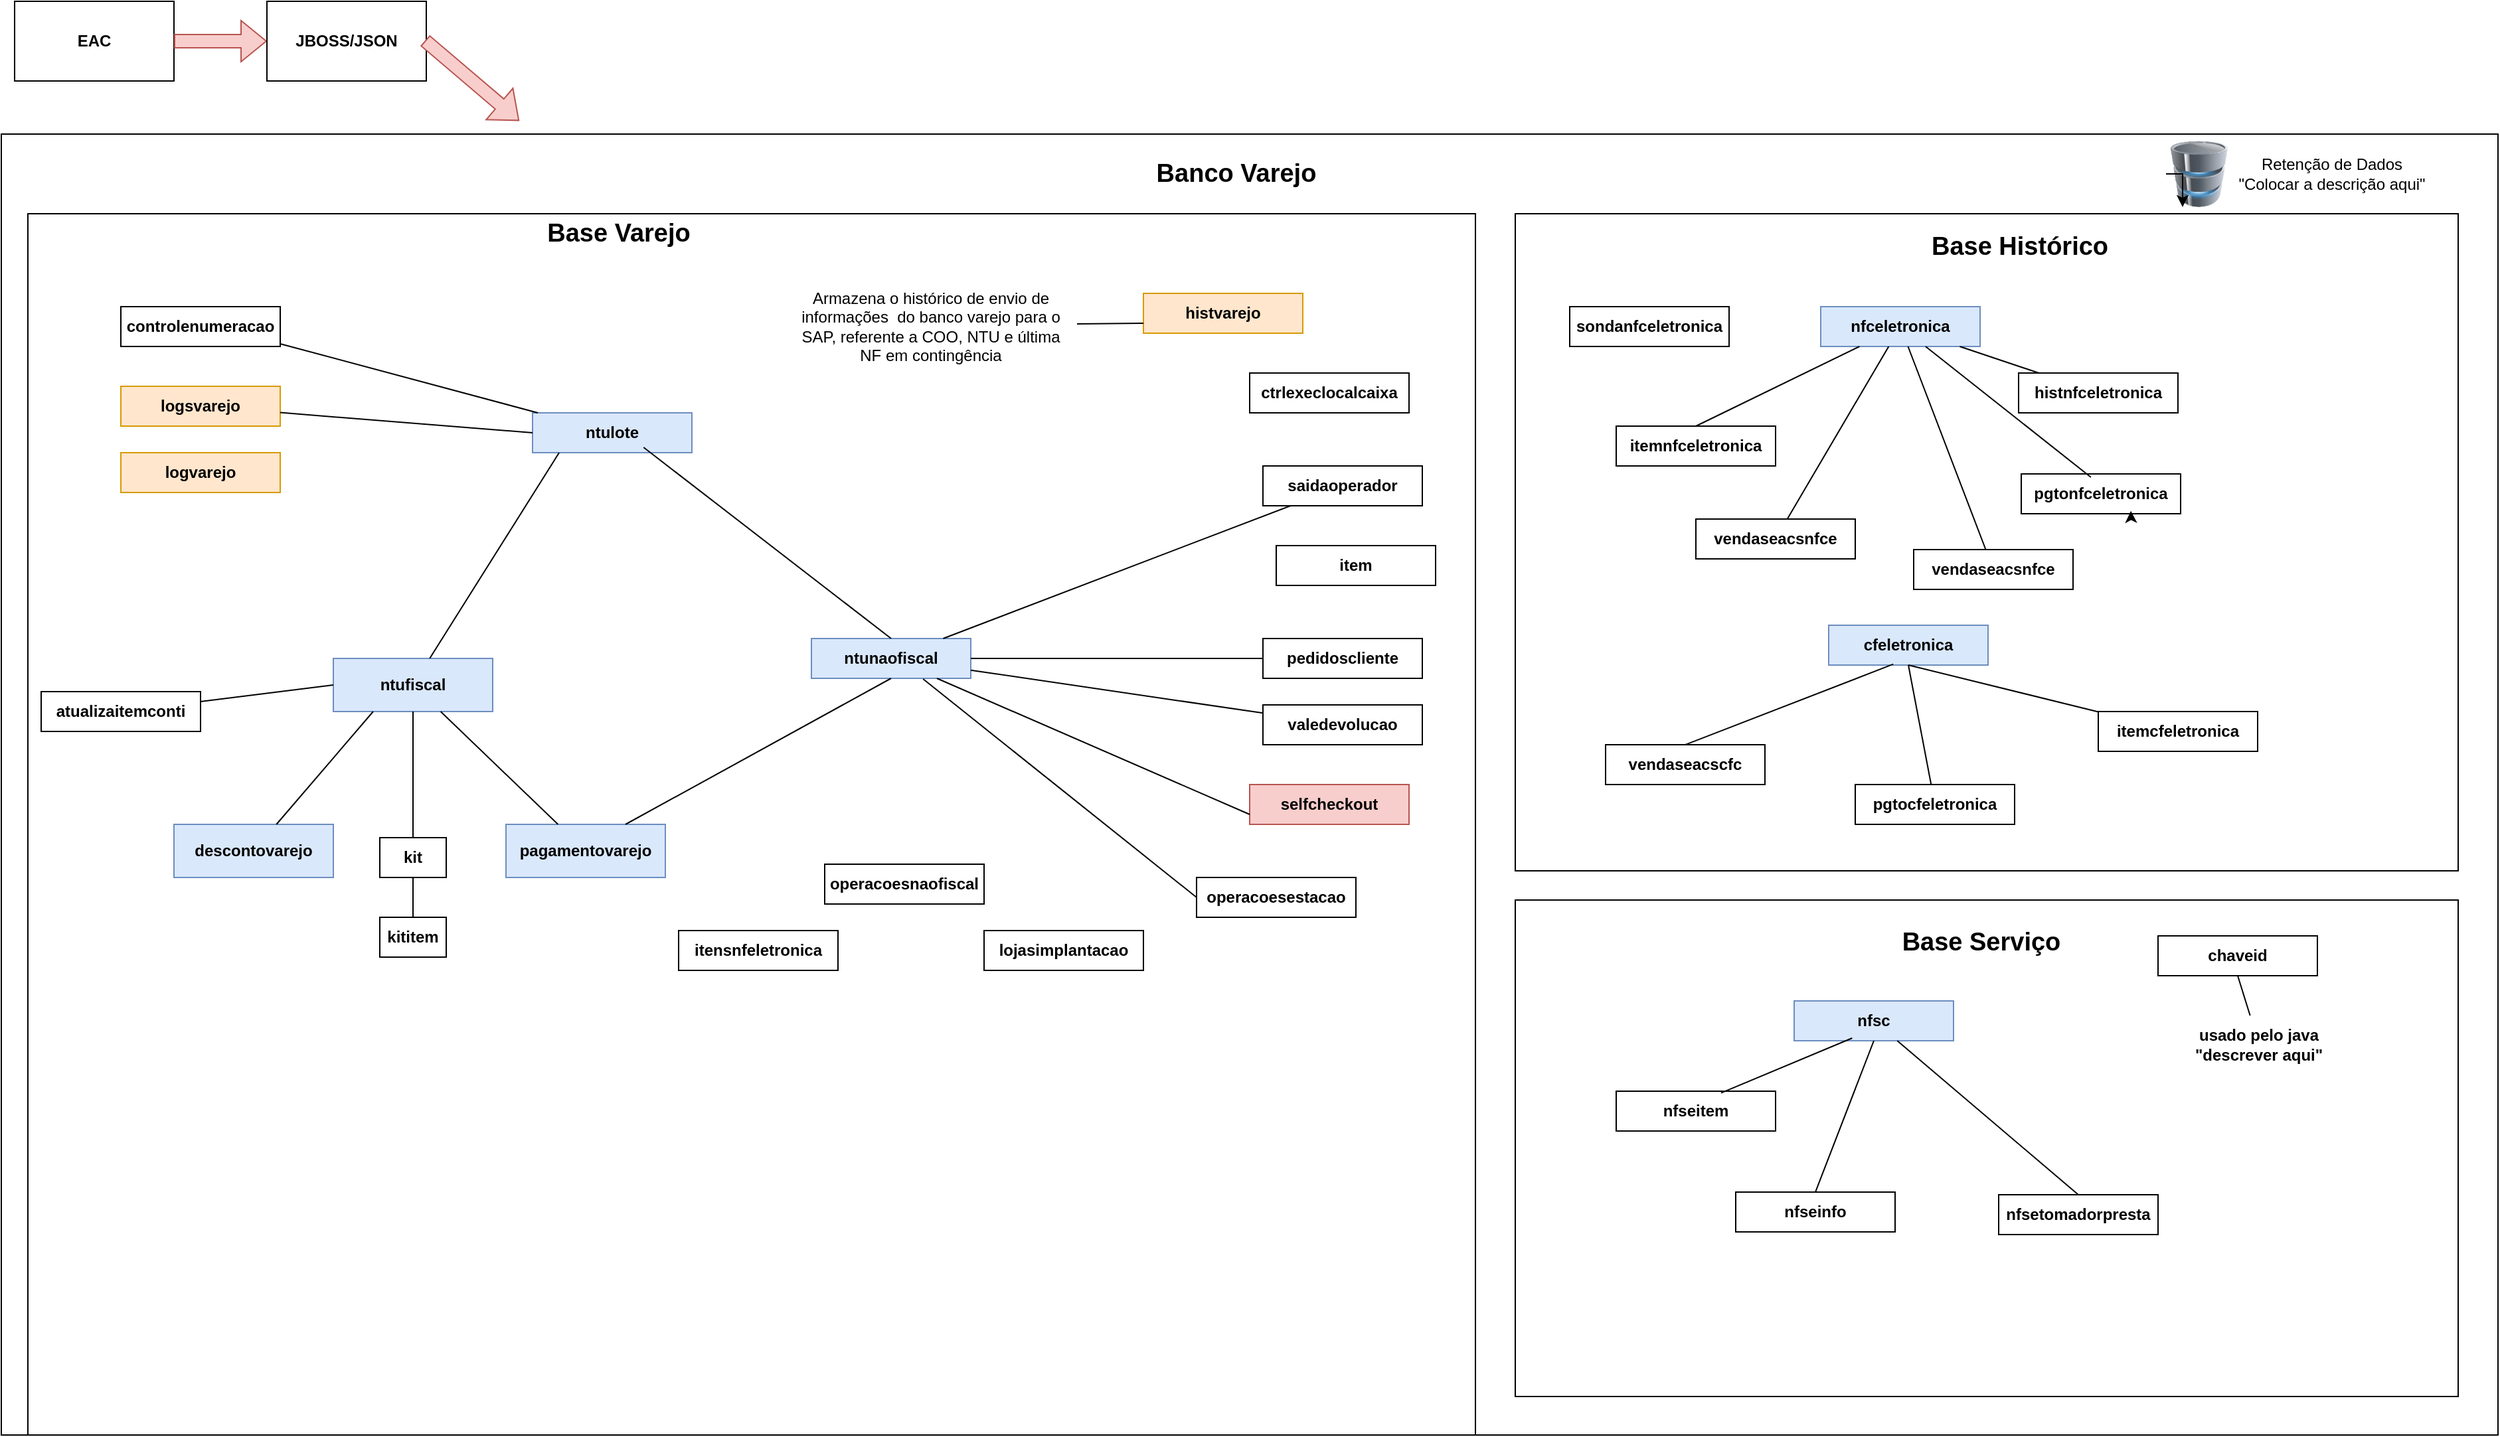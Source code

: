 <mxfile version="24.8.3">
  <diagram name="Página-1" id="FDauyTZt1tEnSKzN2Nx_">
    <mxGraphModel dx="1737" dy="942" grid="0" gridSize="10" guides="1" tooltips="1" connect="1" arrows="1" fold="1" page="1" pageScale="1" pageWidth="827" pageHeight="1169" math="0" shadow="0">
      <root>
        <mxCell id="0" />
        <mxCell id="1" parent="0" />
        <mxCell id="ISaxsZZ3wChS0lHazxAm-6" value="" style="rounded=0;whiteSpace=wrap;html=1;fontSize=18;" vertex="1" parent="1">
          <mxGeometry x="60" y="190" width="1880" height="980" as="geometry" />
        </mxCell>
        <mxCell id="ISaxsZZ3wChS0lHazxAm-1" value="&lt;b&gt;EAC&lt;/b&gt;" style="rounded=0;whiteSpace=wrap;html=1;" vertex="1" parent="1">
          <mxGeometry x="70" y="90" width="120" height="60" as="geometry" />
        </mxCell>
        <mxCell id="ISaxsZZ3wChS0lHazxAm-2" value="" style="shape=flexArrow;endArrow=classic;html=1;rounded=0;fillColor=#f8cecc;strokeColor=#b85450;" edge="1" parent="1">
          <mxGeometry width="50" height="50" relative="1" as="geometry">
            <mxPoint x="190" y="120" as="sourcePoint" />
            <mxPoint x="260" y="120" as="targetPoint" />
          </mxGeometry>
        </mxCell>
        <mxCell id="ISaxsZZ3wChS0lHazxAm-3" value="&lt;b&gt;JBOSS/JSON&lt;/b&gt;" style="rounded=0;whiteSpace=wrap;html=1;" vertex="1" parent="1">
          <mxGeometry x="260" y="90" width="120" height="60" as="geometry" />
        </mxCell>
        <mxCell id="ISaxsZZ3wChS0lHazxAm-4" value="" style="shape=flexArrow;endArrow=classic;html=1;rounded=0;fillColor=#f8cecc;strokeColor=#b85450;" edge="1" parent="1">
          <mxGeometry width="50" height="50" relative="1" as="geometry">
            <mxPoint x="379" y="119.5" as="sourcePoint" />
            <mxPoint x="450" y="180" as="targetPoint" />
          </mxGeometry>
        </mxCell>
        <mxCell id="ISaxsZZ3wChS0lHazxAm-5" value="" style="rounded=0;whiteSpace=wrap;html=1;" vertex="1" parent="1">
          <mxGeometry x="80" y="250" width="1090" height="920" as="geometry" />
        </mxCell>
        <mxCell id="ISaxsZZ3wChS0lHazxAm-7" value="&lt;b&gt;Base Varejo&lt;/b&gt;" style="text;html=1;align=center;verticalAlign=middle;whiteSpace=wrap;rounded=0;fontSize=19;" vertex="1" parent="1">
          <mxGeometry x="470" y="250" width="110" height="30" as="geometry" />
        </mxCell>
        <mxCell id="ISaxsZZ3wChS0lHazxAm-8" value="&lt;b&gt;controlenumeracao&lt;/b&gt;" style="rounded=0;whiteSpace=wrap;html=1;" vertex="1" parent="1">
          <mxGeometry x="150" y="320" width="120" height="30" as="geometry" />
        </mxCell>
        <mxCell id="ISaxsZZ3wChS0lHazxAm-9" value="&lt;b&gt;logsvarejo&lt;/b&gt;" style="rounded=0;whiteSpace=wrap;html=1;fillColor=#ffe6cc;strokeColor=#d79b00;" vertex="1" parent="1">
          <mxGeometry x="150" y="380" width="120" height="30" as="geometry" />
        </mxCell>
        <mxCell id="ISaxsZZ3wChS0lHazxAm-10" value="&lt;b&gt;logvarejo&lt;/b&gt;" style="rounded=0;whiteSpace=wrap;html=1;fillColor=#ffe6cc;strokeColor=#d79b00;" vertex="1" parent="1">
          <mxGeometry x="150" y="430" width="120" height="30" as="geometry" />
        </mxCell>
        <mxCell id="ISaxsZZ3wChS0lHazxAm-11" value="&lt;b&gt;ntulote&lt;/b&gt;" style="rounded=0;whiteSpace=wrap;html=1;fillColor=#dae8fc;strokeColor=#6c8ebf;" vertex="1" parent="1">
          <mxGeometry x="460" y="400" width="120" height="30" as="geometry" />
        </mxCell>
        <mxCell id="ISaxsZZ3wChS0lHazxAm-12" value="" style="endArrow=none;html=1;rounded=0;exitX=0;exitY=0.5;exitDx=0;exitDy=0;" edge="1" parent="1" source="ISaxsZZ3wChS0lHazxAm-11" target="ISaxsZZ3wChS0lHazxAm-9">
          <mxGeometry width="50" height="50" relative="1" as="geometry">
            <mxPoint x="520" y="420" as="sourcePoint" />
            <mxPoint x="570" y="370" as="targetPoint" />
          </mxGeometry>
        </mxCell>
        <mxCell id="ISaxsZZ3wChS0lHazxAm-13" value="" style="endArrow=none;html=1;rounded=0;" edge="1" parent="1" source="ISaxsZZ3wChS0lHazxAm-11">
          <mxGeometry width="50" height="50" relative="1" as="geometry">
            <mxPoint x="460" y="340" as="sourcePoint" />
            <mxPoint x="270" y="348" as="targetPoint" />
          </mxGeometry>
        </mxCell>
        <mxCell id="ISaxsZZ3wChS0lHazxAm-14" value="&lt;b&gt;ntufiscal&lt;/b&gt;" style="rounded=0;whiteSpace=wrap;html=1;fillColor=#dae8fc;strokeColor=#6c8ebf;" vertex="1" parent="1">
          <mxGeometry x="310" y="585" width="120" height="40" as="geometry" />
        </mxCell>
        <mxCell id="ISaxsZZ3wChS0lHazxAm-15" value="" style="endArrow=none;html=1;rounded=0;exitX=0.167;exitY=1;exitDx=0;exitDy=0;exitPerimeter=0;" edge="1" parent="1" source="ISaxsZZ3wChS0lHazxAm-11" target="ISaxsZZ3wChS0lHazxAm-14">
          <mxGeometry width="50" height="50" relative="1" as="geometry">
            <mxPoint x="470" y="425" as="sourcePoint" />
            <mxPoint x="280" y="433" as="targetPoint" />
          </mxGeometry>
        </mxCell>
        <mxCell id="ISaxsZZ3wChS0lHazxAm-16" value="&lt;b&gt;atualizaitemconti&lt;/b&gt;" style="rounded=0;whiteSpace=wrap;html=1;" vertex="1" parent="1">
          <mxGeometry x="90" y="610" width="120" height="30" as="geometry" />
        </mxCell>
        <mxCell id="ISaxsZZ3wChS0lHazxAm-18" value="" style="endArrow=none;html=1;rounded=0;exitX=0;exitY=0.5;exitDx=0;exitDy=0;" edge="1" parent="1" source="ISaxsZZ3wChS0lHazxAm-14" target="ISaxsZZ3wChS0lHazxAm-16">
          <mxGeometry width="50" height="50" relative="1" as="geometry">
            <mxPoint x="320" y="600" as="sourcePoint" />
            <mxPoint x="130" y="585" as="targetPoint" />
          </mxGeometry>
        </mxCell>
        <mxCell id="ISaxsZZ3wChS0lHazxAm-19" value="&lt;b&gt;descontovarejo&lt;/b&gt;" style="rounded=0;whiteSpace=wrap;html=1;fillColor=#dae8fc;strokeColor=#6c8ebf;" vertex="1" parent="1">
          <mxGeometry x="190" y="710" width="120" height="40" as="geometry" />
        </mxCell>
        <mxCell id="ISaxsZZ3wChS0lHazxAm-20" value="" style="endArrow=none;html=1;rounded=0;exitX=0.25;exitY=1;exitDx=0;exitDy=0;" edge="1" parent="1" source="ISaxsZZ3wChS0lHazxAm-14" target="ISaxsZZ3wChS0lHazxAm-19">
          <mxGeometry width="50" height="50" relative="1" as="geometry">
            <mxPoint x="320" y="615" as="sourcePoint" />
            <mxPoint x="220" y="628" as="targetPoint" />
          </mxGeometry>
        </mxCell>
        <mxCell id="ISaxsZZ3wChS0lHazxAm-21" value="&lt;b&gt;kit&lt;/b&gt;" style="rounded=0;whiteSpace=wrap;html=1;" vertex="1" parent="1">
          <mxGeometry x="345" y="720" width="50" height="30" as="geometry" />
        </mxCell>
        <mxCell id="ISaxsZZ3wChS0lHazxAm-22" value="" style="endArrow=none;html=1;rounded=0;" edge="1" parent="1" source="ISaxsZZ3wChS0lHazxAm-14" target="ISaxsZZ3wChS0lHazxAm-21">
          <mxGeometry width="50" height="50" relative="1" as="geometry">
            <mxPoint x="350" y="635" as="sourcePoint" />
            <mxPoint x="277" y="720" as="targetPoint" />
          </mxGeometry>
        </mxCell>
        <mxCell id="ISaxsZZ3wChS0lHazxAm-23" value="&lt;b&gt;pagamentovarejo&lt;/b&gt;" style="rounded=0;whiteSpace=wrap;html=1;fillColor=#dae8fc;strokeColor=#6c8ebf;" vertex="1" parent="1">
          <mxGeometry x="440" y="710" width="120" height="40" as="geometry" />
        </mxCell>
        <mxCell id="ISaxsZZ3wChS0lHazxAm-24" value="" style="endArrow=none;html=1;rounded=0;" edge="1" parent="1" source="ISaxsZZ3wChS0lHazxAm-14" target="ISaxsZZ3wChS0lHazxAm-23">
          <mxGeometry width="50" height="50" relative="1" as="geometry">
            <mxPoint x="380" y="635" as="sourcePoint" />
            <mxPoint x="380" y="730" as="targetPoint" />
          </mxGeometry>
        </mxCell>
        <mxCell id="ISaxsZZ3wChS0lHazxAm-26" value="&lt;b&gt;kititem&lt;/b&gt;" style="rounded=0;whiteSpace=wrap;html=1;" vertex="1" parent="1">
          <mxGeometry x="345" y="780" width="50" height="30" as="geometry" />
        </mxCell>
        <mxCell id="ISaxsZZ3wChS0lHazxAm-27" value="" style="endArrow=none;html=1;rounded=0;exitX=0.5;exitY=1;exitDx=0;exitDy=0;" edge="1" parent="1" source="ISaxsZZ3wChS0lHazxAm-21" target="ISaxsZZ3wChS0lHazxAm-26">
          <mxGeometry width="50" height="50" relative="1" as="geometry">
            <mxPoint x="420" y="725" as="sourcePoint" />
            <mxPoint x="508" y="810" as="targetPoint" />
          </mxGeometry>
        </mxCell>
        <mxCell id="ISaxsZZ3wChS0lHazxAm-29" value="&lt;b&gt;ntunaofiscal&lt;/b&gt;" style="rounded=0;whiteSpace=wrap;html=1;fillColor=#dae8fc;strokeColor=#6c8ebf;" vertex="1" parent="1">
          <mxGeometry x="670" y="570" width="120" height="30" as="geometry" />
        </mxCell>
        <mxCell id="ISaxsZZ3wChS0lHazxAm-30" value="" style="endArrow=none;html=1;rounded=0;exitX=0.697;exitY=0.867;exitDx=0;exitDy=0;exitPerimeter=0;entryX=0.5;entryY=0;entryDx=0;entryDy=0;" edge="1" parent="1" source="ISaxsZZ3wChS0lHazxAm-11" target="ISaxsZZ3wChS0lHazxAm-29">
          <mxGeometry width="50" height="50" relative="1" as="geometry">
            <mxPoint x="490" y="440" as="sourcePoint" />
            <mxPoint x="393" y="595" as="targetPoint" />
          </mxGeometry>
        </mxCell>
        <mxCell id="ISaxsZZ3wChS0lHazxAm-31" value="" style="endArrow=none;html=1;rounded=0;exitX=0.5;exitY=1;exitDx=0;exitDy=0;entryX=0.75;entryY=0;entryDx=0;entryDy=0;" edge="1" parent="1" source="ISaxsZZ3wChS0lHazxAm-29" target="ISaxsZZ3wChS0lHazxAm-23">
          <mxGeometry width="50" height="50" relative="1" as="geometry">
            <mxPoint x="401" y="635" as="sourcePoint" />
            <mxPoint x="489" y="720" as="targetPoint" />
          </mxGeometry>
        </mxCell>
        <mxCell id="ISaxsZZ3wChS0lHazxAm-33" value="&lt;b&gt;ctrlexeclocalcaixa&lt;/b&gt;" style="rounded=0;whiteSpace=wrap;html=1;" vertex="1" parent="1">
          <mxGeometry x="1000" y="370" width="120" height="30" as="geometry" />
        </mxCell>
        <mxCell id="ISaxsZZ3wChS0lHazxAm-34" value="&lt;b&gt;saidaoperador&lt;/b&gt;" style="rounded=0;whiteSpace=wrap;html=1;" vertex="1" parent="1">
          <mxGeometry x="1010" y="440" width="120" height="30" as="geometry" />
        </mxCell>
        <mxCell id="ISaxsZZ3wChS0lHazxAm-35" value="" style="endArrow=none;html=1;rounded=0;" edge="1" parent="1" source="ISaxsZZ3wChS0lHazxAm-29" target="ISaxsZZ3wChS0lHazxAm-34">
          <mxGeometry width="50" height="50" relative="1" as="geometry">
            <mxPoint x="554" y="436" as="sourcePoint" />
            <mxPoint x="740" y="580" as="targetPoint" />
          </mxGeometry>
        </mxCell>
        <mxCell id="ISaxsZZ3wChS0lHazxAm-36" value="&lt;b&gt;item&lt;/b&gt;" style="rounded=0;whiteSpace=wrap;html=1;" vertex="1" parent="1">
          <mxGeometry x="1020" y="500" width="120" height="30" as="geometry" />
        </mxCell>
        <mxCell id="ISaxsZZ3wChS0lHazxAm-37" value="&lt;b&gt;pedidoscliente&lt;/b&gt;" style="rounded=0;whiteSpace=wrap;html=1;" vertex="1" parent="1">
          <mxGeometry x="1010" y="570" width="120" height="30" as="geometry" />
        </mxCell>
        <mxCell id="ISaxsZZ3wChS0lHazxAm-38" value="" style="endArrow=none;html=1;rounded=0;" edge="1" parent="1" source="ISaxsZZ3wChS0lHazxAm-29" target="ISaxsZZ3wChS0lHazxAm-37">
          <mxGeometry width="50" height="50" relative="1" as="geometry">
            <mxPoint x="779" y="580" as="sourcePoint" />
            <mxPoint x="1041" y="480" as="targetPoint" />
          </mxGeometry>
        </mxCell>
        <mxCell id="ISaxsZZ3wChS0lHazxAm-39" value="&lt;b&gt;valedevolucao&lt;/b&gt;" style="rounded=0;whiteSpace=wrap;html=1;" vertex="1" parent="1">
          <mxGeometry x="1010" y="620" width="120" height="30" as="geometry" />
        </mxCell>
        <mxCell id="ISaxsZZ3wChS0lHazxAm-40" value="" style="endArrow=none;html=1;rounded=0;" edge="1" parent="1" source="ISaxsZZ3wChS0lHazxAm-29" target="ISaxsZZ3wChS0lHazxAm-39">
          <mxGeometry width="50" height="50" relative="1" as="geometry">
            <mxPoint x="800" y="595" as="sourcePoint" />
            <mxPoint x="1020" y="595" as="targetPoint" />
          </mxGeometry>
        </mxCell>
        <mxCell id="ISaxsZZ3wChS0lHazxAm-41" value="&lt;b&gt;selfcheckout&lt;/b&gt;" style="rounded=0;whiteSpace=wrap;html=1;fillColor=#f8cecc;strokeColor=#b85450;" vertex="1" parent="1">
          <mxGeometry x="1000" y="680" width="120" height="30" as="geometry" />
        </mxCell>
        <mxCell id="ISaxsZZ3wChS0lHazxAm-42" value="" style="endArrow=none;html=1;rounded=0;entryX=0;entryY=0.75;entryDx=0;entryDy=0;" edge="1" parent="1" source="ISaxsZZ3wChS0lHazxAm-29" target="ISaxsZZ3wChS0lHazxAm-41">
          <mxGeometry width="50" height="50" relative="1" as="geometry">
            <mxPoint x="800" y="604" as="sourcePoint" />
            <mxPoint x="1020" y="636" as="targetPoint" />
          </mxGeometry>
        </mxCell>
        <mxCell id="ISaxsZZ3wChS0lHazxAm-43" value="&lt;b&gt;operacoesestacao&lt;/b&gt;" style="rounded=0;whiteSpace=wrap;html=1;" vertex="1" parent="1">
          <mxGeometry x="960" y="750" width="120" height="30" as="geometry" />
        </mxCell>
        <mxCell id="ISaxsZZ3wChS0lHazxAm-44" value="" style="endArrow=none;html=1;rounded=0;entryX=0;entryY=0.5;entryDx=0;entryDy=0;exitX=0.701;exitY=1.016;exitDx=0;exitDy=0;exitPerimeter=0;" edge="1" parent="1" source="ISaxsZZ3wChS0lHazxAm-29" target="ISaxsZZ3wChS0lHazxAm-43">
          <mxGeometry width="50" height="50" relative="1" as="geometry">
            <mxPoint x="774" y="610" as="sourcePoint" />
            <mxPoint x="1010" y="713" as="targetPoint" />
          </mxGeometry>
        </mxCell>
        <mxCell id="ISaxsZZ3wChS0lHazxAm-45" value="&lt;b&gt;operacoesnaofiscal&lt;/b&gt;" style="rounded=0;whiteSpace=wrap;html=1;" vertex="1" parent="1">
          <mxGeometry x="680" y="740" width="120" height="30" as="geometry" />
        </mxCell>
        <mxCell id="ISaxsZZ3wChS0lHazxAm-46" value="&lt;b&gt;itensnfeletronica&lt;/b&gt;" style="rounded=0;whiteSpace=wrap;html=1;" vertex="1" parent="1">
          <mxGeometry x="570" y="790" width="120" height="30" as="geometry" />
        </mxCell>
        <mxCell id="ISaxsZZ3wChS0lHazxAm-47" value="&lt;b&gt;lojasimplantacao&lt;/b&gt;" style="rounded=0;whiteSpace=wrap;html=1;" vertex="1" parent="1">
          <mxGeometry x="800" y="790" width="120" height="30" as="geometry" />
        </mxCell>
        <mxCell id="ISaxsZZ3wChS0lHazxAm-48" value="&lt;b&gt;histvarejo&lt;/b&gt;" style="rounded=0;whiteSpace=wrap;html=1;fillColor=#ffe6cc;strokeColor=#d79b00;" vertex="1" parent="1">
          <mxGeometry x="920" y="310" width="120" height="30" as="geometry" />
        </mxCell>
        <mxCell id="ISaxsZZ3wChS0lHazxAm-49" value="" style="endArrow=none;html=1;rounded=0;entryX=0;entryY=0.75;entryDx=0;entryDy=0;" edge="1" parent="1" target="ISaxsZZ3wChS0lHazxAm-48">
          <mxGeometry width="50" height="50" relative="1" as="geometry">
            <mxPoint x="870" y="333" as="sourcePoint" />
            <mxPoint x="870" y="430" as="targetPoint" />
          </mxGeometry>
        </mxCell>
        <mxCell id="ISaxsZZ3wChS0lHazxAm-50" value="Armazena o histórico de envio de informações&amp;nbsp; do banco varejo para o SAP, referente a COO, NTU e última NF em contingência" style="text;html=1;align=center;verticalAlign=middle;whiteSpace=wrap;rounded=0;" vertex="1" parent="1">
          <mxGeometry x="660" y="295" width="200" height="80" as="geometry" />
        </mxCell>
        <mxCell id="ISaxsZZ3wChS0lHazxAm-51" value="" style="image;html=1;image=img/lib/clip_art/computers/Database_128x128.png" vertex="1" parent="1">
          <mxGeometry x="1690" y="195" width="50" height="50" as="geometry" />
        </mxCell>
        <mxCell id="ISaxsZZ3wChS0lHazxAm-52" value="Retenção de Dados&lt;div&gt;&quot;Colocar a descrição aqui&quot;&lt;/div&gt;" style="text;html=1;align=center;verticalAlign=middle;whiteSpace=wrap;rounded=0;" vertex="1" parent="1">
          <mxGeometry x="1740" y="195" width="150" height="50" as="geometry" />
        </mxCell>
        <mxCell id="ISaxsZZ3wChS0lHazxAm-53" value="" style="rounded=0;whiteSpace=wrap;html=1;" vertex="1" parent="1">
          <mxGeometry x="1200" y="250" width="710" height="495" as="geometry" />
        </mxCell>
        <mxCell id="ISaxsZZ3wChS0lHazxAm-54" value="&lt;b&gt;Banco Varejo&lt;/b&gt;" style="text;html=1;align=center;verticalAlign=middle;whiteSpace=wrap;rounded=0;fontSize=19;" vertex="1" parent="1">
          <mxGeometry x="920" y="205" width="140" height="30" as="geometry" />
        </mxCell>
        <mxCell id="ISaxsZZ3wChS0lHazxAm-56" style="edgeStyle=orthogonalEdgeStyle;rounded=0;orthogonalLoop=1;jettySize=auto;html=1;exitX=0;exitY=0.5;exitDx=0;exitDy=0;entryX=0.25;entryY=1;entryDx=0;entryDy=0;" edge="1" parent="1" source="ISaxsZZ3wChS0lHazxAm-51" target="ISaxsZZ3wChS0lHazxAm-51">
          <mxGeometry relative="1" as="geometry" />
        </mxCell>
        <mxCell id="ISaxsZZ3wChS0lHazxAm-57" value="&lt;b&gt;Base Histórico&lt;/b&gt;" style="text;html=1;align=center;verticalAlign=middle;whiteSpace=wrap;rounded=0;fontSize=19;" vertex="1" parent="1">
          <mxGeometry x="1500" y="260" width="160" height="30" as="geometry" />
        </mxCell>
        <mxCell id="ISaxsZZ3wChS0lHazxAm-58" value="&lt;b&gt;sondanfceletronica&lt;/b&gt;" style="rounded=0;whiteSpace=wrap;html=1;" vertex="1" parent="1">
          <mxGeometry x="1241" y="320" width="120" height="30" as="geometry" />
        </mxCell>
        <mxCell id="ISaxsZZ3wChS0lHazxAm-59" value="&lt;b&gt;nfceletronica&lt;/b&gt;" style="rounded=0;whiteSpace=wrap;html=1;fillColor=#dae8fc;strokeColor=#6c8ebf;" vertex="1" parent="1">
          <mxGeometry x="1430" y="320" width="120" height="30" as="geometry" />
        </mxCell>
        <mxCell id="ISaxsZZ3wChS0lHazxAm-61" value="&lt;b&gt;histnfceletronica&lt;/b&gt;" style="rounded=0;whiteSpace=wrap;html=1;" vertex="1" parent="1">
          <mxGeometry x="1579" y="370" width="120" height="30" as="geometry" />
        </mxCell>
        <mxCell id="ISaxsZZ3wChS0lHazxAm-62" value="&lt;b&gt;itemnfceletronica&lt;/b&gt;" style="rounded=0;whiteSpace=wrap;html=1;" vertex="1" parent="1">
          <mxGeometry x="1276" y="410" width="120" height="30" as="geometry" />
        </mxCell>
        <mxCell id="ISaxsZZ3wChS0lHazxAm-63" value="" style="endArrow=none;html=1;rounded=0;exitX=0.5;exitY=0;exitDx=0;exitDy=0;" edge="1" parent="1" source="ISaxsZZ3wChS0lHazxAm-62" target="ISaxsZZ3wChS0lHazxAm-59">
          <mxGeometry width="50" height="50" relative="1" as="geometry">
            <mxPoint x="1343" y="503" as="sourcePoint" />
            <mxPoint x="1605" y="403" as="targetPoint" />
          </mxGeometry>
        </mxCell>
        <mxCell id="ISaxsZZ3wChS0lHazxAm-64" value="&lt;b&gt;vendaseacsnfce&lt;/b&gt;" style="rounded=0;whiteSpace=wrap;html=1;" vertex="1" parent="1">
          <mxGeometry x="1336" y="480" width="120" height="30" as="geometry" />
        </mxCell>
        <mxCell id="ISaxsZZ3wChS0lHazxAm-65" value="" style="endArrow=none;html=1;rounded=0;" edge="1" parent="1" source="ISaxsZZ3wChS0lHazxAm-61" target="ISaxsZZ3wChS0lHazxAm-59">
          <mxGeometry width="50" height="50" relative="1" as="geometry">
            <mxPoint x="1346" y="420" as="sourcePoint" />
            <mxPoint x="1469" y="360" as="targetPoint" />
          </mxGeometry>
        </mxCell>
        <mxCell id="ISaxsZZ3wChS0lHazxAm-66" value="&lt;b&gt;pgtonfceletronica&lt;/b&gt;" style="rounded=0;whiteSpace=wrap;html=1;" vertex="1" parent="1">
          <mxGeometry x="1581" y="446" width="120" height="30" as="geometry" />
        </mxCell>
        <mxCell id="ISaxsZZ3wChS0lHazxAm-67" value="" style="endArrow=none;html=1;rounded=0;exitX=0.437;exitY=0.082;exitDx=0;exitDy=0;exitPerimeter=0;" edge="1" parent="1" source="ISaxsZZ3wChS0lHazxAm-66" target="ISaxsZZ3wChS0lHazxAm-59">
          <mxGeometry width="50" height="50" relative="1" as="geometry">
            <mxPoint x="1604" y="380" as="sourcePoint" />
            <mxPoint x="1545" y="360" as="targetPoint" />
          </mxGeometry>
        </mxCell>
        <mxCell id="ISaxsZZ3wChS0lHazxAm-68" style="edgeStyle=orthogonalEdgeStyle;rounded=0;orthogonalLoop=1;jettySize=auto;html=1;exitX=0.75;exitY=1;exitDx=0;exitDy=0;entryX=0.688;entryY=0.929;entryDx=0;entryDy=0;entryPerimeter=0;" edge="1" parent="1" source="ISaxsZZ3wChS0lHazxAm-66" target="ISaxsZZ3wChS0lHazxAm-66">
          <mxGeometry relative="1" as="geometry" />
        </mxCell>
        <mxCell id="ISaxsZZ3wChS0lHazxAm-69" value="" style="endArrow=none;html=1;rounded=0;" edge="1" parent="1" source="ISaxsZZ3wChS0lHazxAm-64" target="ISaxsZZ3wChS0lHazxAm-59">
          <mxGeometry width="50" height="50" relative="1" as="geometry">
            <mxPoint x="1643" y="458" as="sourcePoint" />
            <mxPoint x="1519" y="360" as="targetPoint" />
          </mxGeometry>
        </mxCell>
        <mxCell id="ISaxsZZ3wChS0lHazxAm-70" value="&lt;b&gt;vendaseacsnfce&lt;/b&gt;" style="rounded=0;whiteSpace=wrap;html=1;" vertex="1" parent="1">
          <mxGeometry x="1500" y="503" width="120" height="30" as="geometry" />
        </mxCell>
        <mxCell id="ISaxsZZ3wChS0lHazxAm-71" value="" style="endArrow=none;html=1;rounded=0;" edge="1" parent="1" source="ISaxsZZ3wChS0lHazxAm-70" target="ISaxsZZ3wChS0lHazxAm-59">
          <mxGeometry width="50" height="50" relative="1" as="geometry">
            <mxPoint x="1415" y="490" as="sourcePoint" />
            <mxPoint x="1491" y="360" as="targetPoint" />
          </mxGeometry>
        </mxCell>
        <mxCell id="ISaxsZZ3wChS0lHazxAm-72" value="&lt;b&gt;cfeletronica&lt;/b&gt;" style="rounded=0;whiteSpace=wrap;html=1;fillColor=#dae8fc;strokeColor=#6c8ebf;" vertex="1" parent="1">
          <mxGeometry x="1436" y="560" width="120" height="30" as="geometry" />
        </mxCell>
        <mxCell id="ISaxsZZ3wChS0lHazxAm-73" value="&lt;b&gt;vendaseacscfc&lt;/b&gt;" style="rounded=0;whiteSpace=wrap;html=1;" vertex="1" parent="1">
          <mxGeometry x="1268" y="650" width="120" height="30" as="geometry" />
        </mxCell>
        <mxCell id="ISaxsZZ3wChS0lHazxAm-74" value="&lt;b&gt;pgtocfeletronica&lt;/b&gt;" style="rounded=0;whiteSpace=wrap;html=1;" vertex="1" parent="1">
          <mxGeometry x="1456" y="680" width="120" height="30" as="geometry" />
        </mxCell>
        <mxCell id="ISaxsZZ3wChS0lHazxAm-75" value="&lt;b&gt;itemcfeletronica&lt;/b&gt;" style="rounded=0;whiteSpace=wrap;html=1;" vertex="1" parent="1">
          <mxGeometry x="1639" y="625" width="120" height="30" as="geometry" />
        </mxCell>
        <mxCell id="ISaxsZZ3wChS0lHazxAm-76" value="" style="endArrow=none;html=1;rounded=0;entryX=0.5;entryY=1;entryDx=0;entryDy=0;" edge="1" parent="1" source="ISaxsZZ3wChS0lHazxAm-75" target="ISaxsZZ3wChS0lHazxAm-72">
          <mxGeometry width="50" height="50" relative="1" as="geometry">
            <mxPoint x="1562" y="741.5" as="sourcePoint" />
            <mxPoint x="1504" y="588.5" as="targetPoint" />
          </mxGeometry>
        </mxCell>
        <mxCell id="ISaxsZZ3wChS0lHazxAm-77" value="" style="endArrow=none;html=1;rounded=0;entryX=0.405;entryY=0.978;entryDx=0;entryDy=0;exitX=0.5;exitY=0;exitDx=0;exitDy=0;entryPerimeter=0;" edge="1" parent="1" source="ISaxsZZ3wChS0lHazxAm-73" target="ISaxsZZ3wChS0lHazxAm-72">
          <mxGeometry width="50" height="50" relative="1" as="geometry">
            <mxPoint x="1649" y="635" as="sourcePoint" />
            <mxPoint x="1506" y="600" as="targetPoint" />
          </mxGeometry>
        </mxCell>
        <mxCell id="ISaxsZZ3wChS0lHazxAm-78" value="" style="endArrow=none;html=1;rounded=0;entryX=0.5;entryY=1;entryDx=0;entryDy=0;" edge="1" parent="1" source="ISaxsZZ3wChS0lHazxAm-74" target="ISaxsZZ3wChS0lHazxAm-72">
          <mxGeometry width="50" height="50" relative="1" as="geometry">
            <mxPoint x="1338" y="660" as="sourcePoint" />
            <mxPoint x="1495" y="599" as="targetPoint" />
          </mxGeometry>
        </mxCell>
        <mxCell id="ISaxsZZ3wChS0lHazxAm-79" value="" style="rounded=0;whiteSpace=wrap;html=1;" vertex="1" parent="1">
          <mxGeometry x="1200" y="767" width="710" height="374" as="geometry" />
        </mxCell>
        <mxCell id="ISaxsZZ3wChS0lHazxAm-80" value="&lt;b&gt;Base Serviço&lt;/b&gt;" style="text;html=1;align=center;verticalAlign=middle;whiteSpace=wrap;rounded=0;fontSize=19;" vertex="1" parent="1">
          <mxGeometry x="1471" y="784" width="160" height="30" as="geometry" />
        </mxCell>
        <mxCell id="ISaxsZZ3wChS0lHazxAm-81" value="&lt;b&gt;nfsc&lt;/b&gt;" style="rounded=0;whiteSpace=wrap;html=1;fillColor=#dae8fc;strokeColor=#6c8ebf;" vertex="1" parent="1">
          <mxGeometry x="1410" y="843" width="120" height="30" as="geometry" />
        </mxCell>
        <mxCell id="ISaxsZZ3wChS0lHazxAm-82" value="&lt;b&gt;nfseitem&lt;/b&gt;" style="rounded=0;whiteSpace=wrap;html=1;" vertex="1" parent="1">
          <mxGeometry x="1276" y="911" width="120" height="30" as="geometry" />
        </mxCell>
        <mxCell id="ISaxsZZ3wChS0lHazxAm-83" value="&lt;b&gt;nfseinfo&lt;/b&gt;" style="rounded=0;whiteSpace=wrap;html=1;" vertex="1" parent="1">
          <mxGeometry x="1366" y="987" width="120" height="30" as="geometry" />
        </mxCell>
        <mxCell id="ISaxsZZ3wChS0lHazxAm-84" value="" style="endArrow=none;html=1;rounded=0;entryX=0.364;entryY=0.933;entryDx=0;entryDy=0;exitX=0.658;exitY=0.044;exitDx=0;exitDy=0;exitPerimeter=0;entryPerimeter=0;" edge="1" parent="1" source="ISaxsZZ3wChS0lHazxAm-82" target="ISaxsZZ3wChS0lHazxAm-81">
          <mxGeometry width="50" height="50" relative="1" as="geometry">
            <mxPoint x="1523" y="690" as="sourcePoint" />
            <mxPoint x="1506" y="600" as="targetPoint" />
          </mxGeometry>
        </mxCell>
        <mxCell id="ISaxsZZ3wChS0lHazxAm-85" value="" style="endArrow=none;html=1;rounded=0;entryX=0.5;entryY=1;entryDx=0;entryDy=0;exitX=0.5;exitY=0;exitDx=0;exitDy=0;" edge="1" parent="1" source="ISaxsZZ3wChS0lHazxAm-83" target="ISaxsZZ3wChS0lHazxAm-81">
          <mxGeometry width="50" height="50" relative="1" as="geometry">
            <mxPoint x="1365" y="922" as="sourcePoint" />
            <mxPoint x="1464" y="881" as="targetPoint" />
          </mxGeometry>
        </mxCell>
        <mxCell id="ISaxsZZ3wChS0lHazxAm-86" value="&lt;b&gt;nfsetomadorpresta&lt;/b&gt;" style="rounded=0;whiteSpace=wrap;html=1;" vertex="1" parent="1">
          <mxGeometry x="1564" y="989" width="120" height="30" as="geometry" />
        </mxCell>
        <mxCell id="ISaxsZZ3wChS0lHazxAm-88" value="" style="endArrow=none;html=1;rounded=0;exitX=0.5;exitY=0;exitDx=0;exitDy=0;" edge="1" parent="1" source="ISaxsZZ3wChS0lHazxAm-86" target="ISaxsZZ3wChS0lHazxAm-81">
          <mxGeometry width="50" height="50" relative="1" as="geometry">
            <mxPoint x="1436" y="997" as="sourcePoint" />
            <mxPoint x="1480" y="883" as="targetPoint" />
          </mxGeometry>
        </mxCell>
        <mxCell id="ISaxsZZ3wChS0lHazxAm-89" value="&lt;b&gt;chaveid&lt;/b&gt;" style="rounded=0;whiteSpace=wrap;html=1;" vertex="1" parent="1">
          <mxGeometry x="1684" y="794" width="120" height="30" as="geometry" />
        </mxCell>
        <mxCell id="ISaxsZZ3wChS0lHazxAm-91" value="&lt;b&gt;usado pelo java &quot;descrever aqui&quot;&lt;/b&gt;" style="text;html=1;align=center;verticalAlign=middle;whiteSpace=wrap;rounded=0;" vertex="1" parent="1">
          <mxGeometry x="1690" y="854" width="140" height="43" as="geometry" />
        </mxCell>
        <mxCell id="ISaxsZZ3wChS0lHazxAm-93" value="" style="endArrow=none;html=1;rounded=0;entryX=0.5;entryY=1;entryDx=0;entryDy=0;" edge="1" parent="1" source="ISaxsZZ3wChS0lHazxAm-91" target="ISaxsZZ3wChS0lHazxAm-89">
          <mxGeometry width="50" height="50" relative="1" as="geometry">
            <mxPoint x="1634" y="999" as="sourcePoint" />
            <mxPoint x="1498" y="883" as="targetPoint" />
          </mxGeometry>
        </mxCell>
      </root>
    </mxGraphModel>
  </diagram>
</mxfile>
